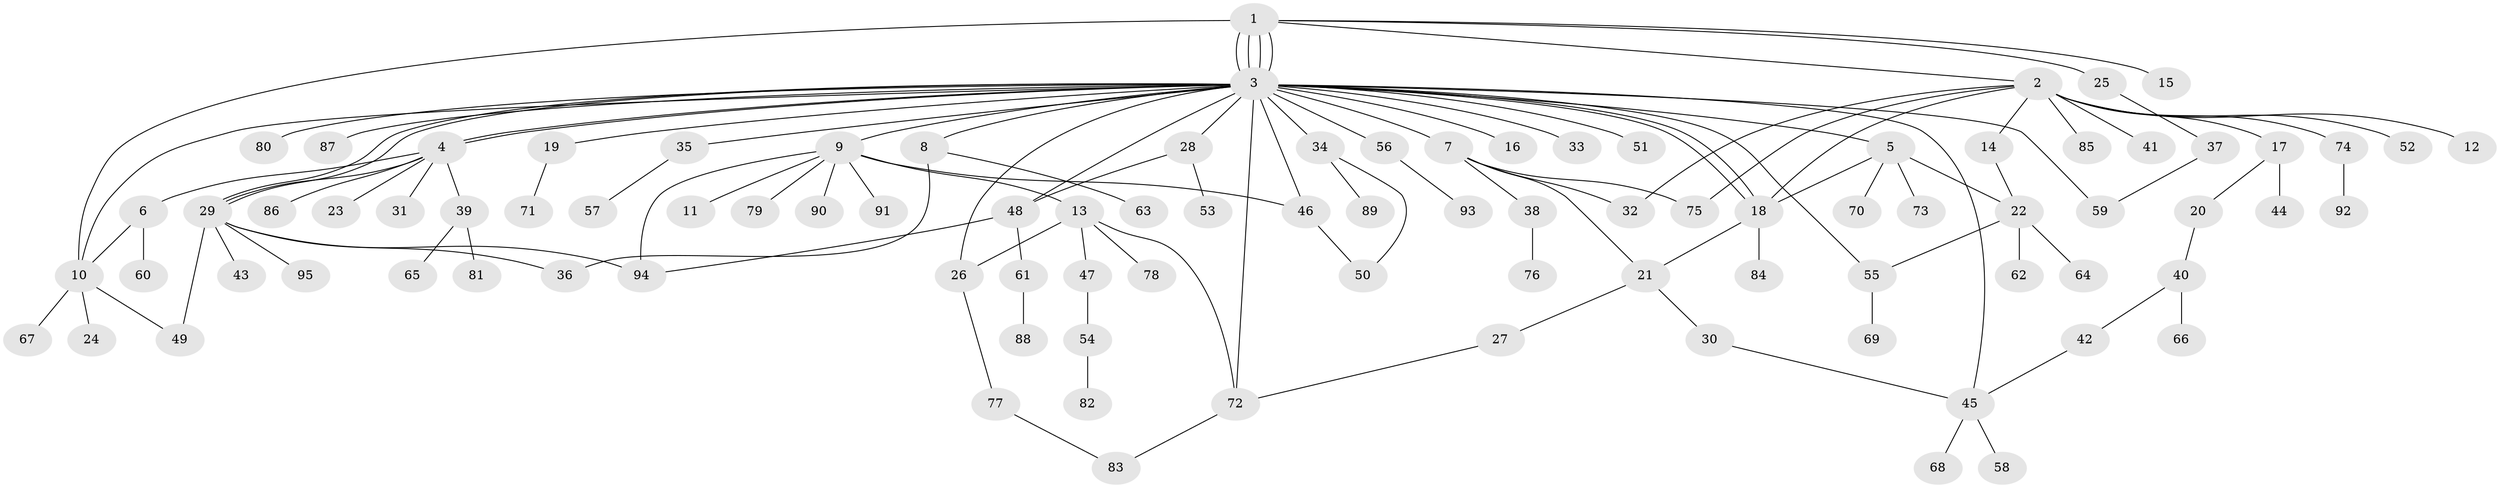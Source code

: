 // coarse degree distribution, {2: 0.1724137931034483, 7: 0.034482758620689655, 3: 0.13793103448275862, 4: 0.1724137931034483, 6: 0.06896551724137931, 1: 0.3793103448275862, 18: 0.034482758620689655}
// Generated by graph-tools (version 1.1) at 2025/36/03/04/25 23:36:44]
// undirected, 95 vertices, 124 edges
graph export_dot {
  node [color=gray90,style=filled];
  1;
  2;
  3;
  4;
  5;
  6;
  7;
  8;
  9;
  10;
  11;
  12;
  13;
  14;
  15;
  16;
  17;
  18;
  19;
  20;
  21;
  22;
  23;
  24;
  25;
  26;
  27;
  28;
  29;
  30;
  31;
  32;
  33;
  34;
  35;
  36;
  37;
  38;
  39;
  40;
  41;
  42;
  43;
  44;
  45;
  46;
  47;
  48;
  49;
  50;
  51;
  52;
  53;
  54;
  55;
  56;
  57;
  58;
  59;
  60;
  61;
  62;
  63;
  64;
  65;
  66;
  67;
  68;
  69;
  70;
  71;
  72;
  73;
  74;
  75;
  76;
  77;
  78;
  79;
  80;
  81;
  82;
  83;
  84;
  85;
  86;
  87;
  88;
  89;
  90;
  91;
  92;
  93;
  94;
  95;
  1 -- 2;
  1 -- 3;
  1 -- 3;
  1 -- 3;
  1 -- 3;
  1 -- 10;
  1 -- 15;
  1 -- 25;
  2 -- 12;
  2 -- 14;
  2 -- 17;
  2 -- 18;
  2 -- 32;
  2 -- 41;
  2 -- 52;
  2 -- 74;
  2 -- 75;
  2 -- 85;
  3 -- 4;
  3 -- 4;
  3 -- 5;
  3 -- 7;
  3 -- 8;
  3 -- 9;
  3 -- 10;
  3 -- 16;
  3 -- 18;
  3 -- 18;
  3 -- 19;
  3 -- 26;
  3 -- 28;
  3 -- 29;
  3 -- 29;
  3 -- 33;
  3 -- 34;
  3 -- 35;
  3 -- 45;
  3 -- 46;
  3 -- 48;
  3 -- 51;
  3 -- 55;
  3 -- 56;
  3 -- 59;
  3 -- 72;
  3 -- 80;
  3 -- 87;
  4 -- 6;
  4 -- 23;
  4 -- 29;
  4 -- 31;
  4 -- 39;
  4 -- 86;
  5 -- 18;
  5 -- 22;
  5 -- 70;
  5 -- 73;
  6 -- 10;
  6 -- 60;
  7 -- 21;
  7 -- 32;
  7 -- 38;
  7 -- 75;
  8 -- 36;
  8 -- 63;
  9 -- 11;
  9 -- 13;
  9 -- 46;
  9 -- 79;
  9 -- 90;
  9 -- 91;
  9 -- 94;
  10 -- 24;
  10 -- 49;
  10 -- 67;
  13 -- 26;
  13 -- 47;
  13 -- 72;
  13 -- 78;
  14 -- 22;
  17 -- 20;
  17 -- 44;
  18 -- 21;
  18 -- 84;
  19 -- 71;
  20 -- 40;
  21 -- 27;
  21 -- 30;
  22 -- 55;
  22 -- 62;
  22 -- 64;
  25 -- 37;
  26 -- 77;
  27 -- 72;
  28 -- 48;
  28 -- 53;
  29 -- 36;
  29 -- 43;
  29 -- 49;
  29 -- 94;
  29 -- 95;
  30 -- 45;
  34 -- 50;
  34 -- 89;
  35 -- 57;
  37 -- 59;
  38 -- 76;
  39 -- 65;
  39 -- 81;
  40 -- 42;
  40 -- 66;
  42 -- 45;
  45 -- 58;
  45 -- 68;
  46 -- 50;
  47 -- 54;
  48 -- 61;
  48 -- 94;
  54 -- 82;
  55 -- 69;
  56 -- 93;
  61 -- 88;
  72 -- 83;
  74 -- 92;
  77 -- 83;
}
